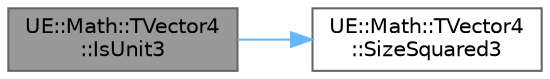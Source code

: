 digraph "UE::Math::TVector4::IsUnit3"
{
 // INTERACTIVE_SVG=YES
 // LATEX_PDF_SIZE
  bgcolor="transparent";
  edge [fontname=Helvetica,fontsize=10,labelfontname=Helvetica,labelfontsize=10];
  node [fontname=Helvetica,fontsize=10,shape=box,height=0.2,width=0.4];
  rankdir="LR";
  Node1 [id="Node000001",label="UE::Math::TVector4\l::IsUnit3",height=0.2,width=0.4,color="gray40", fillcolor="grey60", style="filled", fontcolor="black",tooltip="Check if the vector is of unit length, with specified tolerance."];
  Node1 -> Node2 [id="edge1_Node000001_Node000002",color="steelblue1",style="solid",tooltip=" "];
  Node2 [id="Node000002",label="UE::Math::TVector4\l::SizeSquared3",height=0.2,width=0.4,color="grey40", fillcolor="white", style="filled",URL="$d6/da1/structUE_1_1Math_1_1TVector4.html#a822e5e27cdc77b4b5c8831d148a5ef2e",tooltip="Get the squared length of this vector not taking W component into account."];
}
